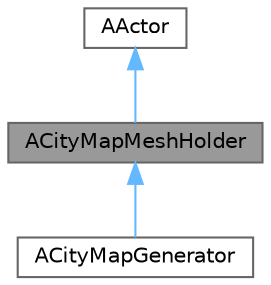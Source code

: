 digraph "ACityMapMeshHolder"
{
 // INTERACTIVE_SVG=YES
 // LATEX_PDF_SIZE
  bgcolor="transparent";
  edge [fontname=Helvetica,fontsize=10,labelfontname=Helvetica,labelfontsize=10];
  node [fontname=Helvetica,fontsize=10,shape=box,height=0.2,width=0.4];
  Node1 [id="Node000001",label="ACityMapMeshHolder",height=0.2,width=0.4,color="gray40", fillcolor="grey60", style="filled", fontcolor="black",tooltip="Holds the static meshes and instances necessary for building a city map."];
  Node2 -> Node1 [id="edge1_Node000001_Node000002",dir="back",color="steelblue1",style="solid",tooltip=" "];
  Node2 [id="Node000002",label="AActor",height=0.2,width=0.4,color="gray40", fillcolor="white", style="filled",URL="$d1/da4/classAActor.html",tooltip=" "];
  Node1 -> Node3 [id="edge2_Node000001_Node000003",dir="back",color="steelblue1",style="solid",tooltip=" "];
  Node3 [id="Node000003",label="ACityMapGenerator",height=0.2,width=0.4,color="gray40", fillcolor="white", style="filled",URL="$d1/ddb/classACityMapGenerator.html",tooltip="Generates a random city using the meshes provided."];
}
